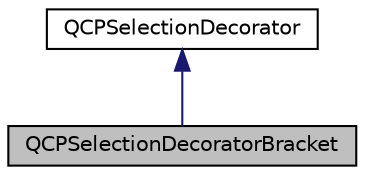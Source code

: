 digraph "QCPSelectionDecoratorBracket"
{
  edge [fontname="Helvetica",fontsize="10",labelfontname="Helvetica",labelfontsize="10"];
  node [fontname="Helvetica",fontsize="10",shape=record];
  Node1 [label="QCPSelectionDecoratorBracket",height=0.2,width=0.4,color="black", fillcolor="grey75", style="filled", fontcolor="black"];
  Node2 -> Node1 [dir="back",color="midnightblue",fontsize="10",style="solid"];
  Node2 [label="QCPSelectionDecorator",height=0.2,width=0.4,color="black", fillcolor="white", style="filled",URL="$classQCPSelectionDecorator.html",tooltip="Controls how a plottable&#39;s data selection is drawn. "];
}
